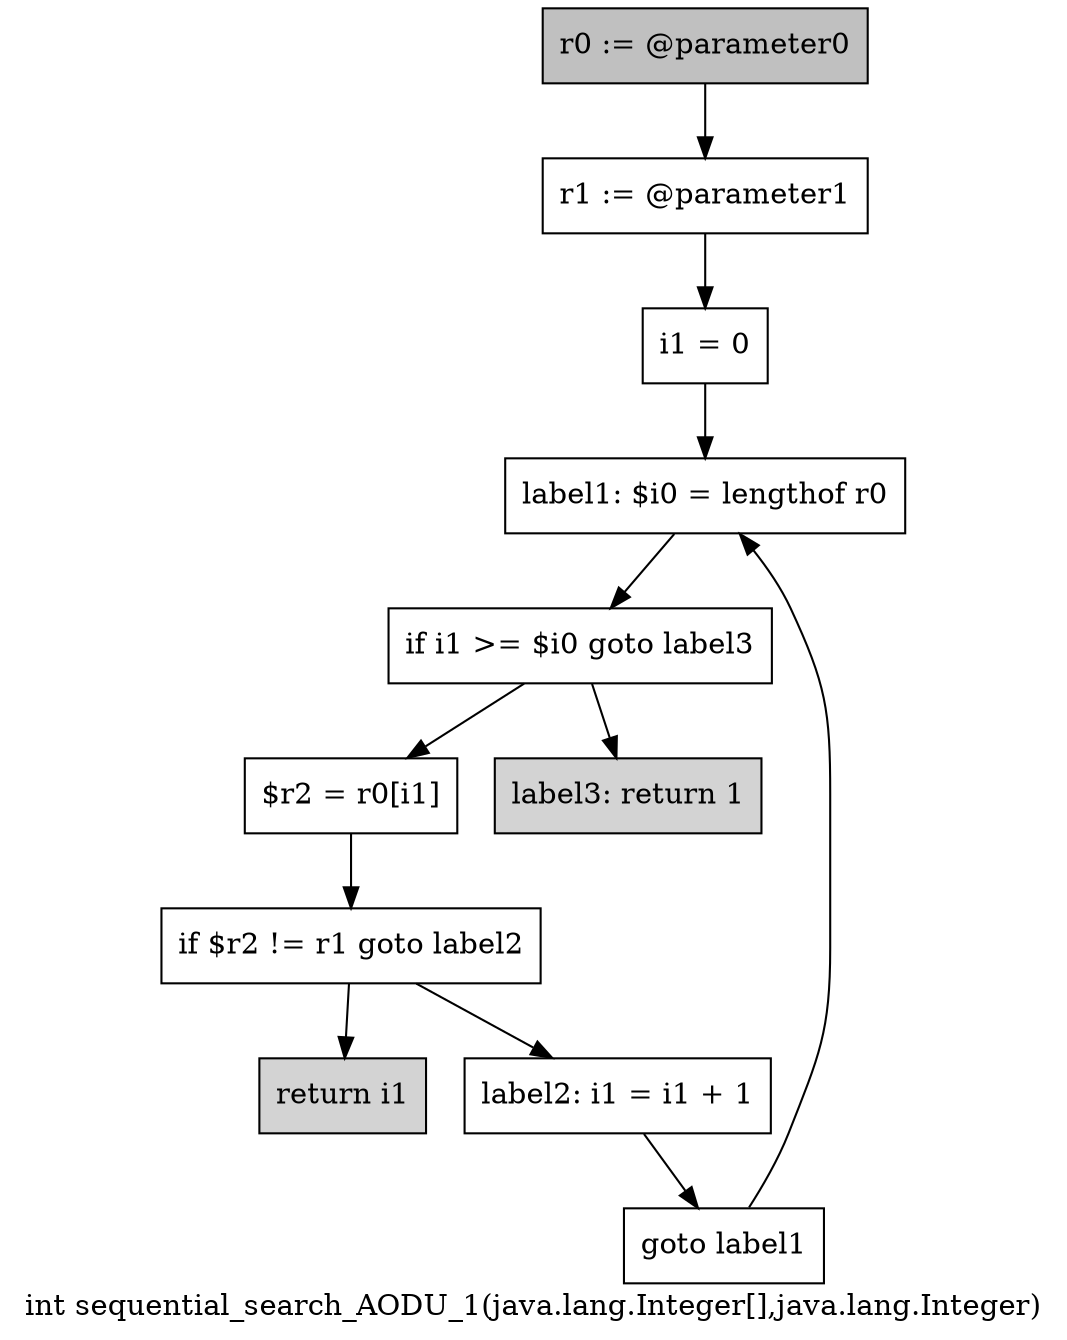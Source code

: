 digraph "int sequential_search_AODU_1(java.lang.Integer[],java.lang.Integer)" {
    label="int sequential_search_AODU_1(java.lang.Integer[],java.lang.Integer)";
    node [shape=box];
    "0" [style=filled,fillcolor=gray,label="r0 := @parameter0",];
    "1" [label="r1 := @parameter1",];
    "0"->"1";
    "2" [label="i1 = 0",];
    "1"->"2";
    "3" [label="label1: $i0 = lengthof r0",];
    "2"->"3";
    "4" [label="if i1 >= $i0 goto label3",];
    "3"->"4";
    "5" [label="$r2 = r0[i1]",];
    "4"->"5";
    "10" [style=filled,fillcolor=lightgray,label="label3: return 1",];
    "4"->"10";
    "6" [label="if $r2 != r1 goto label2",];
    "5"->"6";
    "7" [style=filled,fillcolor=lightgray,label="return i1",];
    "6"->"7";
    "8" [label="label2: i1 = i1 + 1",];
    "6"->"8";
    "9" [label="goto label1",];
    "8"->"9";
    "9"->"3";
}

